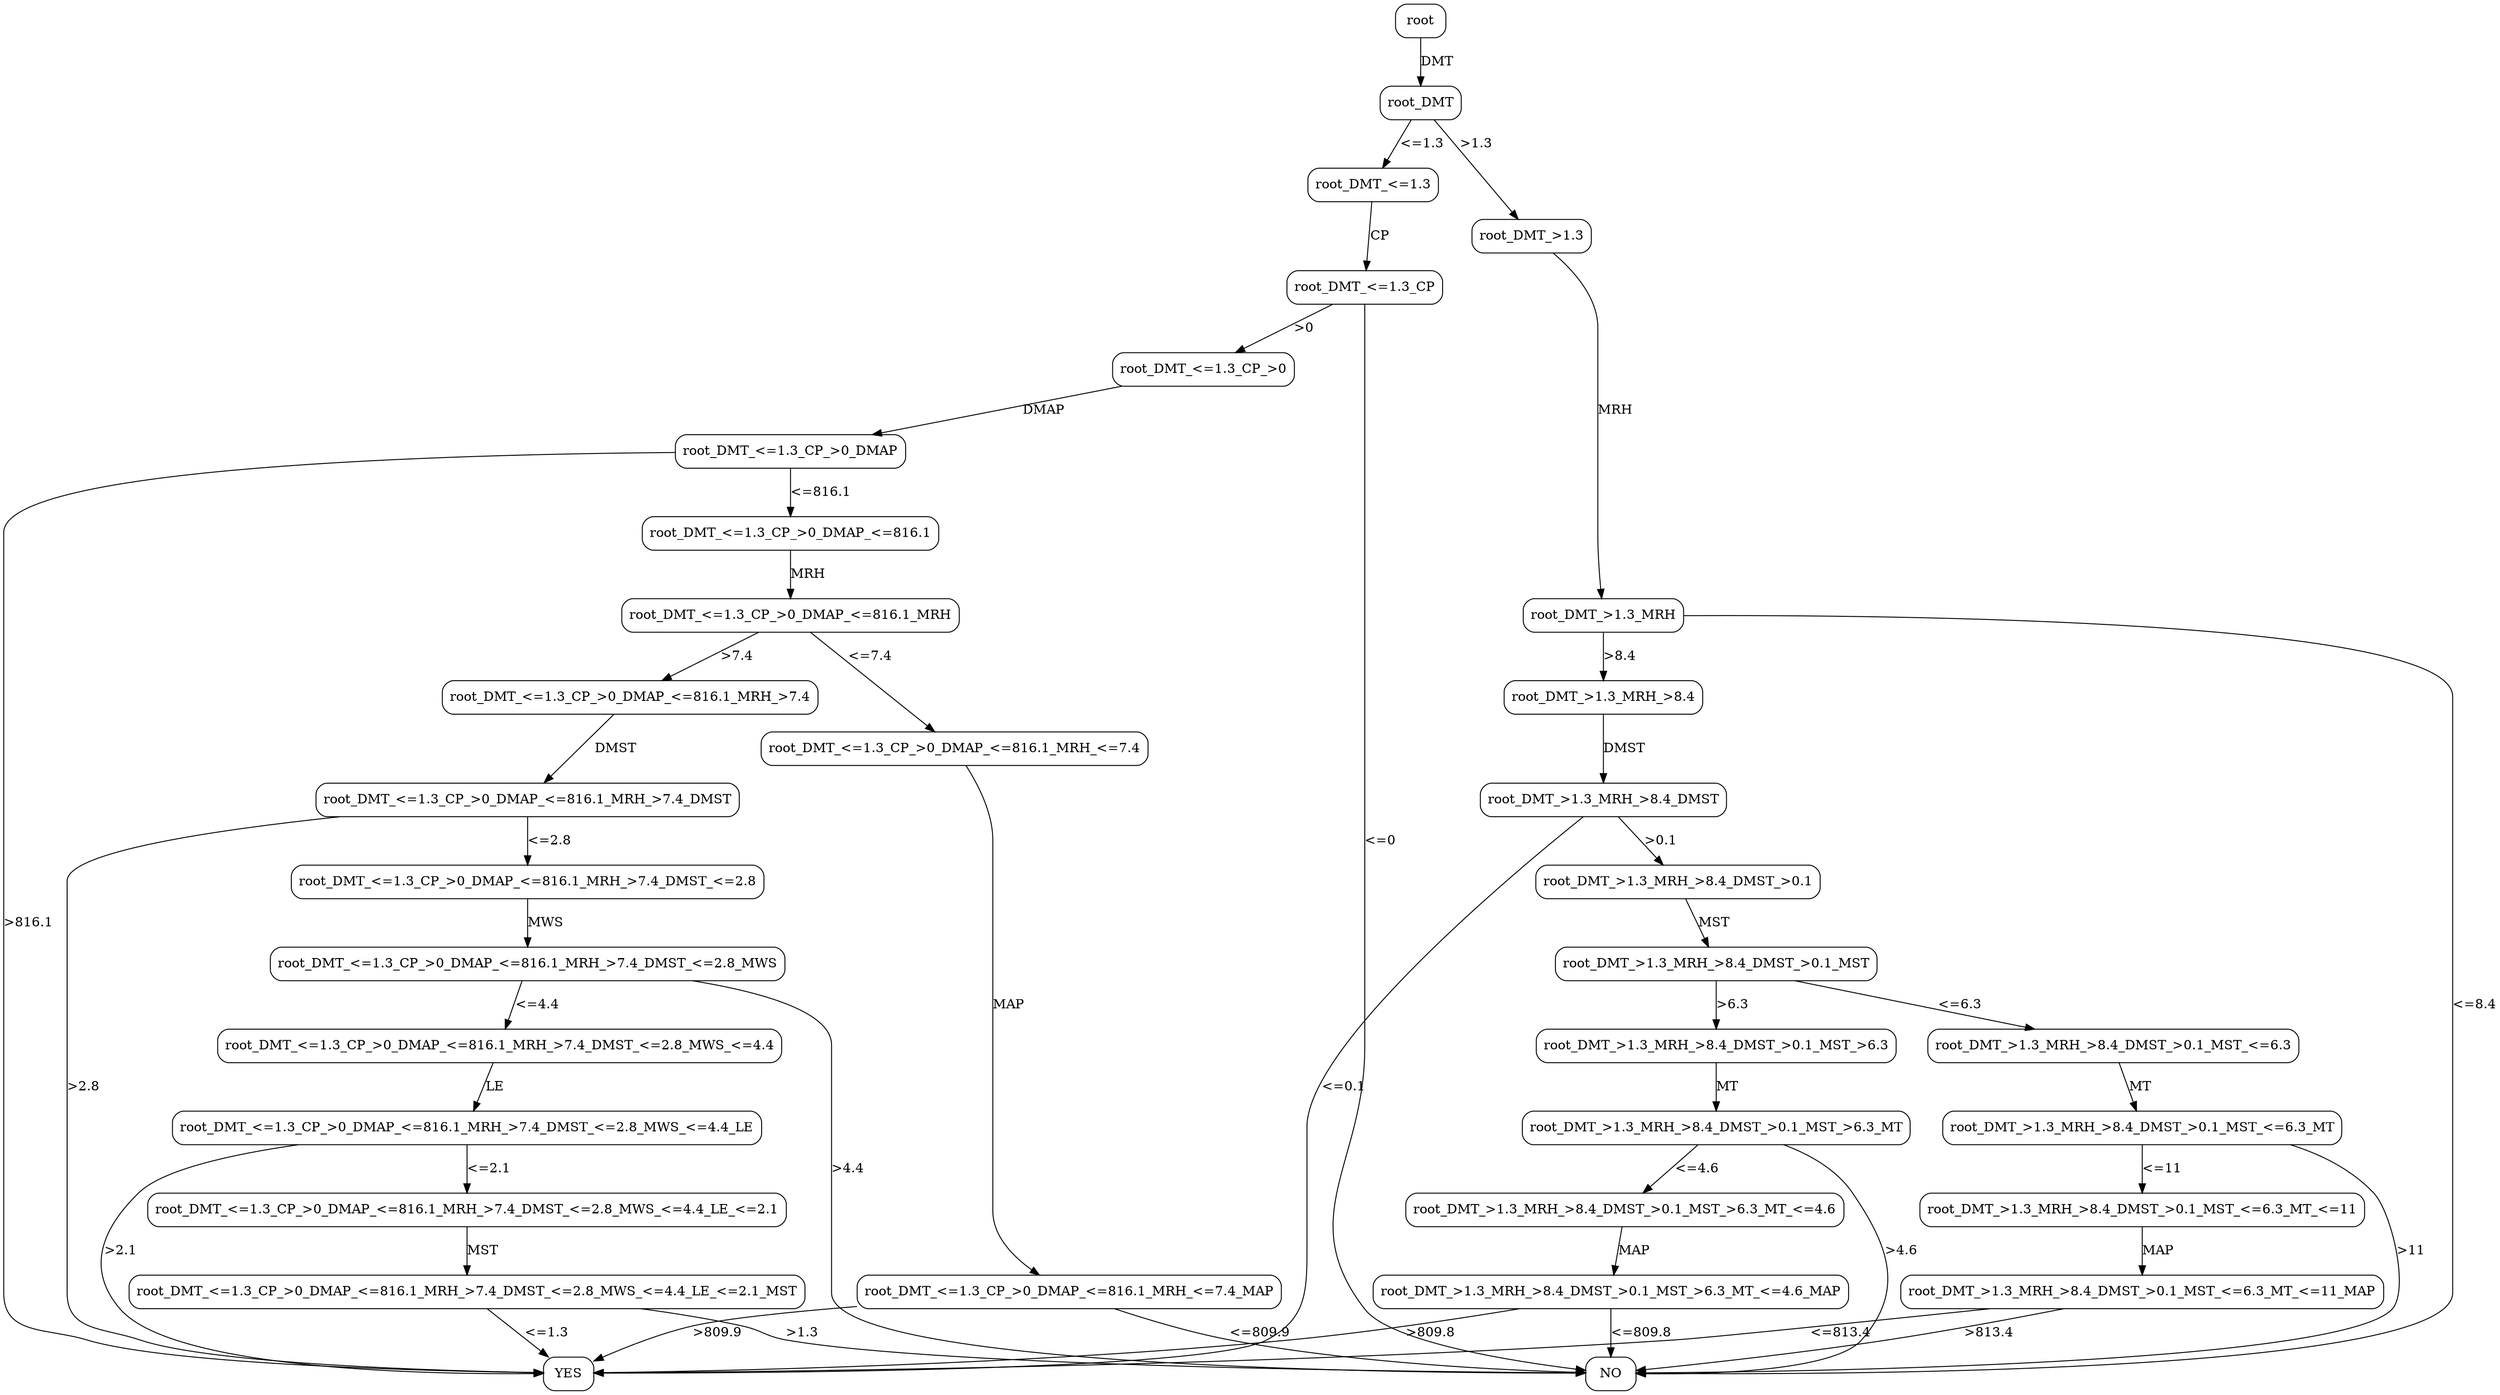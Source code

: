 digraph DecisionTree {
	node [shape=Mrecord]
	root -> root_DMT [label=DMT]
	root_DMT -> "root_DMT_<=1.3" [label="<=1.3"]
	"root_DMT_<=1.3" -> "root_DMT_<=1.3_CP" [label=CP]
	"root_DMT_<=1.3_CP" -> NO [label="<=0"]
	"root_DMT_<=1.3_CP" -> "root_DMT_<=1.3_CP_>0" [label=">0"]
	"root_DMT_<=1.3_CP_>0" -> "root_DMT_<=1.3_CP_>0_DMAP" [label=DMAP]
	"root_DMT_<=1.3_CP_>0_DMAP" -> "root_DMT_<=1.3_CP_>0_DMAP_<=816.1" [label="<=816.1"]
	"root_DMT_<=1.3_CP_>0_DMAP_<=816.1" -> "root_DMT_<=1.3_CP_>0_DMAP_<=816.1_MRH" [label=MRH]
	"root_DMT_<=1.3_CP_>0_DMAP_<=816.1_MRH" -> "root_DMT_<=1.3_CP_>0_DMAP_<=816.1_MRH_<=7.4" [label="<=7.4"]
	"root_DMT_<=1.3_CP_>0_DMAP_<=816.1_MRH_<=7.4" -> "root_DMT_<=1.3_CP_>0_DMAP_<=816.1_MRH_<=7.4_MAP" [label=MAP]
	"root_DMT_<=1.3_CP_>0_DMAP_<=816.1_MRH_<=7.4_MAP" -> NO [label="<=809.9"]
	"root_DMT_<=1.3_CP_>0_DMAP_<=816.1_MRH_<=7.4_MAP" -> YES [label=">809.9"]
	"root_DMT_<=1.3_CP_>0_DMAP_<=816.1_MRH" -> "root_DMT_<=1.3_CP_>0_DMAP_<=816.1_MRH_>7.4" [label=">7.4"]
	"root_DMT_<=1.3_CP_>0_DMAP_<=816.1_MRH_>7.4" -> "root_DMT_<=1.3_CP_>0_DMAP_<=816.1_MRH_>7.4_DMST" [label=DMST]
	"root_DMT_<=1.3_CP_>0_DMAP_<=816.1_MRH_>7.4_DMST" -> "root_DMT_<=1.3_CP_>0_DMAP_<=816.1_MRH_>7.4_DMST_<=2.8" [label="<=2.8"]
	"root_DMT_<=1.3_CP_>0_DMAP_<=816.1_MRH_>7.4_DMST_<=2.8" -> "root_DMT_<=1.3_CP_>0_DMAP_<=816.1_MRH_>7.4_DMST_<=2.8_MWS" [label=MWS]
	"root_DMT_<=1.3_CP_>0_DMAP_<=816.1_MRH_>7.4_DMST_<=2.8_MWS" -> "root_DMT_<=1.3_CP_>0_DMAP_<=816.1_MRH_>7.4_DMST_<=2.8_MWS_<=4.4" [label="<=4.4"]
	"root_DMT_<=1.3_CP_>0_DMAP_<=816.1_MRH_>7.4_DMST_<=2.8_MWS_<=4.4" -> "root_DMT_<=1.3_CP_>0_DMAP_<=816.1_MRH_>7.4_DMST_<=2.8_MWS_<=4.4_LE" [label=LE]
	"root_DMT_<=1.3_CP_>0_DMAP_<=816.1_MRH_>7.4_DMST_<=2.8_MWS_<=4.4_LE" -> "root_DMT_<=1.3_CP_>0_DMAP_<=816.1_MRH_>7.4_DMST_<=2.8_MWS_<=4.4_LE_<=2.1" [label="<=2.1"]
	"root_DMT_<=1.3_CP_>0_DMAP_<=816.1_MRH_>7.4_DMST_<=2.8_MWS_<=4.4_LE_<=2.1" -> "root_DMT_<=1.3_CP_>0_DMAP_<=816.1_MRH_>7.4_DMST_<=2.8_MWS_<=4.4_LE_<=2.1_MST" [label=MST]
	"root_DMT_<=1.3_CP_>0_DMAP_<=816.1_MRH_>7.4_DMST_<=2.8_MWS_<=4.4_LE_<=2.1_MST" -> YES [label="<=1.3"]
	"root_DMT_<=1.3_CP_>0_DMAP_<=816.1_MRH_>7.4_DMST_<=2.8_MWS_<=4.4_LE_<=2.1_MST" -> NO [label=">1.3"]
	"root_DMT_<=1.3_CP_>0_DMAP_<=816.1_MRH_>7.4_DMST_<=2.8_MWS_<=4.4_LE" -> YES [label=">2.1"]
	"root_DMT_<=1.3_CP_>0_DMAP_<=816.1_MRH_>7.4_DMST_<=2.8_MWS" -> NO [label=">4.4"]
	"root_DMT_<=1.3_CP_>0_DMAP_<=816.1_MRH_>7.4_DMST" -> YES [label=">2.8"]
	"root_DMT_<=1.3_CP_>0_DMAP" -> YES [label=">816.1"]
	root_DMT -> "root_DMT_>1.3" [label=">1.3"]
	"root_DMT_>1.3" -> "root_DMT_>1.3_MRH" [label=MRH]
	"root_DMT_>1.3_MRH" -> NO [label="<=8.4"]
	"root_DMT_>1.3_MRH" -> "root_DMT_>1.3_MRH_>8.4" [label=">8.4"]
	"root_DMT_>1.3_MRH_>8.4" -> "root_DMT_>1.3_MRH_>8.4_DMST" [label=DMST]
	"root_DMT_>1.3_MRH_>8.4_DMST" -> YES [label="<=0.1"]
	"root_DMT_>1.3_MRH_>8.4_DMST" -> "root_DMT_>1.3_MRH_>8.4_DMST_>0.1" [label=">0.1"]
	"root_DMT_>1.3_MRH_>8.4_DMST_>0.1" -> "root_DMT_>1.3_MRH_>8.4_DMST_>0.1_MST" [label=MST]
	"root_DMT_>1.3_MRH_>8.4_DMST_>0.1_MST" -> "root_DMT_>1.3_MRH_>8.4_DMST_>0.1_MST_<=6.3" [label="<=6.3"]
	"root_DMT_>1.3_MRH_>8.4_DMST_>0.1_MST_<=6.3" -> "root_DMT_>1.3_MRH_>8.4_DMST_>0.1_MST_<=6.3_MT" [label=MT]
	"root_DMT_>1.3_MRH_>8.4_DMST_>0.1_MST_<=6.3_MT" -> "root_DMT_>1.3_MRH_>8.4_DMST_>0.1_MST_<=6.3_MT_<=11" [label="<=11"]
	"root_DMT_>1.3_MRH_>8.4_DMST_>0.1_MST_<=6.3_MT_<=11" -> "root_DMT_>1.3_MRH_>8.4_DMST_>0.1_MST_<=6.3_MT_<=11_MAP" [label=MAP]
	"root_DMT_>1.3_MRH_>8.4_DMST_>0.1_MST_<=6.3_MT_<=11_MAP" -> YES [label="<=813.4"]
	"root_DMT_>1.3_MRH_>8.4_DMST_>0.1_MST_<=6.3_MT_<=11_MAP" -> NO [label=">813.4"]
	"root_DMT_>1.3_MRH_>8.4_DMST_>0.1_MST_<=6.3_MT" -> NO [label=">11"]
	"root_DMT_>1.3_MRH_>8.4_DMST_>0.1_MST" -> "root_DMT_>1.3_MRH_>8.4_DMST_>0.1_MST_>6.3" [label=">6.3"]
	"root_DMT_>1.3_MRH_>8.4_DMST_>0.1_MST_>6.3" -> "root_DMT_>1.3_MRH_>8.4_DMST_>0.1_MST_>6.3_MT" [label=MT]
	"root_DMT_>1.3_MRH_>8.4_DMST_>0.1_MST_>6.3_MT" -> "root_DMT_>1.3_MRH_>8.4_DMST_>0.1_MST_>6.3_MT_<=4.6" [label="<=4.6"]
	"root_DMT_>1.3_MRH_>8.4_DMST_>0.1_MST_>6.3_MT_<=4.6" -> "root_DMT_>1.3_MRH_>8.4_DMST_>0.1_MST_>6.3_MT_<=4.6_MAP" [label=MAP]
	"root_DMT_>1.3_MRH_>8.4_DMST_>0.1_MST_>6.3_MT_<=4.6_MAP" -> NO [label="<=809.8"]
	"root_DMT_>1.3_MRH_>8.4_DMST_>0.1_MST_>6.3_MT_<=4.6_MAP" -> YES [label=">809.8"]
	"root_DMT_>1.3_MRH_>8.4_DMST_>0.1_MST_>6.3_MT" -> NO [label=">4.6"]
}
